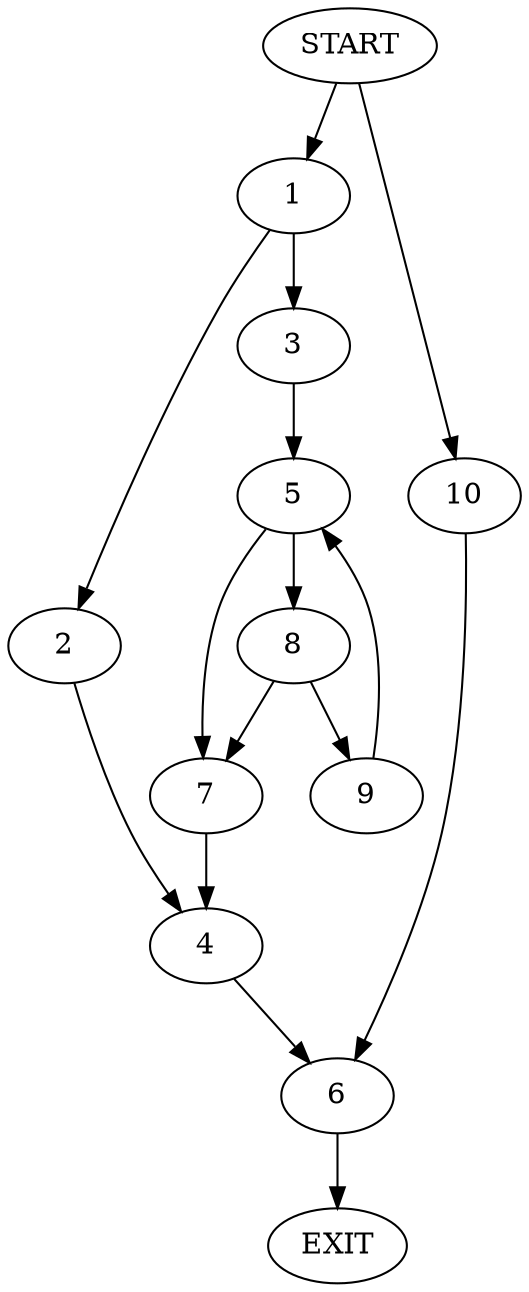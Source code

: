 digraph {
0 [label="START"]
11 [label="EXIT"]
0 -> 1
1 -> 2
1 -> 3
2 -> 4
3 -> 5
4 -> 6
5 -> 7
5 -> 8
7 -> 4
8 -> 9
8 -> 7
9 -> 5
6 -> 11
0 -> 10
10 -> 6
}
